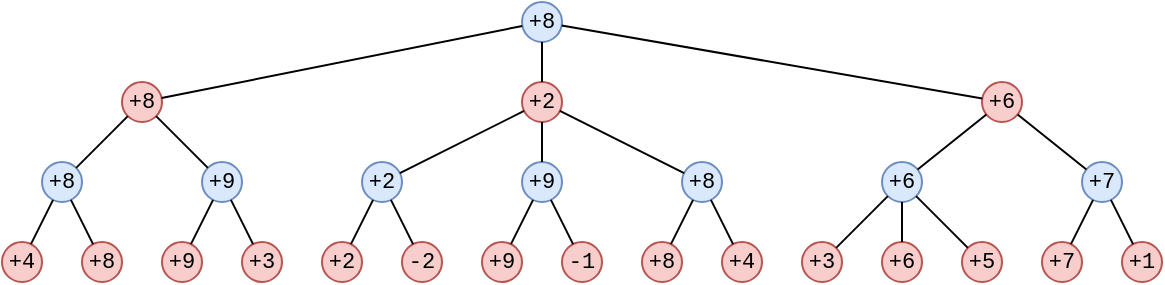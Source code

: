 <mxfile version="24.7.5">
  <diagram name="Page-1" id="nAOH3eZicdSQfYtLonMW">
    <mxGraphModel dx="1420" dy="899" grid="1" gridSize="10" guides="1" tooltips="1" connect="1" arrows="1" fold="1" page="1" pageScale="1" pageWidth="600" pageHeight="160" math="0" shadow="0">
      <root>
        <mxCell id="0" />
        <mxCell id="1" parent="0" />
        <mxCell id="9BBqrbZMhpgvefR6SsMU-2" value="+8" style="ellipse;whiteSpace=wrap;html=1;aspect=fixed;fontFamily=Courier New;fontSize=11;fillColor=#dae8fc;strokeColor=#6c8ebf;" parent="1" vertex="1">
          <mxGeometry x="270" y="10" width="20" height="20" as="geometry" />
        </mxCell>
        <mxCell id="9BBqrbZMhpgvefR6SsMU-8" value="+8" style="ellipse;whiteSpace=wrap;html=1;aspect=fixed;fontFamily=Courier New;fontSize=11;fillColor=#f8cecc;strokeColor=#b85450;" parent="1" vertex="1">
          <mxGeometry x="70" y="50" width="20" height="20" as="geometry" />
        </mxCell>
        <mxCell id="9BBqrbZMhpgvefR6SsMU-9" value="+2" style="ellipse;whiteSpace=wrap;html=1;aspect=fixed;fontFamily=Courier New;fontSize=11;fillColor=#f8cecc;strokeColor=#b85450;" parent="1" vertex="1">
          <mxGeometry x="270" y="50" width="20" height="20" as="geometry" />
        </mxCell>
        <mxCell id="9BBqrbZMhpgvefR6SsMU-10" value="+6" style="ellipse;whiteSpace=wrap;html=1;aspect=fixed;fontFamily=Courier New;fontSize=11;fillColor=#f8cecc;strokeColor=#b85450;" parent="1" vertex="1">
          <mxGeometry x="500" y="50" width="20" height="20" as="geometry" />
        </mxCell>
        <mxCell id="9BBqrbZMhpgvefR6SsMU-13" value="" style="endArrow=none;html=1;rounded=0;fontFamily=Courier New;fontSize=11;" parent="1" source="9BBqrbZMhpgvefR6SsMU-8" target="9BBqrbZMhpgvefR6SsMU-2" edge="1">
          <mxGeometry width="50" height="50" relative="1" as="geometry">
            <mxPoint x="440" y="180" as="sourcePoint" />
            <mxPoint x="490" y="130" as="targetPoint" />
          </mxGeometry>
        </mxCell>
        <mxCell id="9BBqrbZMhpgvefR6SsMU-14" value="" style="endArrow=none;html=1;rounded=0;fontFamily=Courier New;fontSize=11;" parent="1" source="9BBqrbZMhpgvefR6SsMU-9" target="9BBqrbZMhpgvefR6SsMU-2" edge="1">
          <mxGeometry width="50" height="50" relative="1" as="geometry">
            <mxPoint x="179" y="76" as="sourcePoint" />
            <mxPoint x="301" y="24" as="targetPoint" />
          </mxGeometry>
        </mxCell>
        <mxCell id="9BBqrbZMhpgvefR6SsMU-15" value="" style="endArrow=none;html=1;rounded=0;fontFamily=Courier New;fontSize=11;" parent="1" source="9BBqrbZMhpgvefR6SsMU-10" target="9BBqrbZMhpgvefR6SsMU-2" edge="1">
          <mxGeometry width="50" height="50" relative="1" as="geometry">
            <mxPoint x="189" y="86" as="sourcePoint" />
            <mxPoint x="311" y="34" as="targetPoint" />
          </mxGeometry>
        </mxCell>
        <mxCell id="9BBqrbZMhpgvefR6SsMU-16" value="+8" style="ellipse;whiteSpace=wrap;html=1;aspect=fixed;fontFamily=Courier New;fontSize=11;fillColor=#dae8fc;strokeColor=#6c8ebf;" parent="1" vertex="1">
          <mxGeometry x="30" y="90" width="20" height="20" as="geometry" />
        </mxCell>
        <mxCell id="9BBqrbZMhpgvefR6SsMU-17" value="+2" style="ellipse;whiteSpace=wrap;html=1;aspect=fixed;fontFamily=Courier New;fontSize=11;fillColor=#dae8fc;strokeColor=#6c8ebf;" parent="1" vertex="1">
          <mxGeometry x="190" y="90" width="20" height="20" as="geometry" />
        </mxCell>
        <mxCell id="9BBqrbZMhpgvefR6SsMU-18" value="+8" style="ellipse;whiteSpace=wrap;html=1;aspect=fixed;fontFamily=Courier New;fontSize=11;fillColor=#dae8fc;strokeColor=#6c8ebf;" parent="1" vertex="1">
          <mxGeometry x="350" y="90" width="20" height="20" as="geometry" />
        </mxCell>
        <mxCell id="9BBqrbZMhpgvefR6SsMU-19" value="+9" style="ellipse;whiteSpace=wrap;html=1;aspect=fixed;fontFamily=Courier New;fontSize=11;fillColor=#dae8fc;strokeColor=#6c8ebf;" parent="1" vertex="1">
          <mxGeometry x="110" y="90" width="20" height="20" as="geometry" />
        </mxCell>
        <mxCell id="9BBqrbZMhpgvefR6SsMU-20" value="+9" style="ellipse;whiteSpace=wrap;html=1;aspect=fixed;fontFamily=Courier New;fontSize=11;fillColor=#dae8fc;strokeColor=#6c8ebf;" parent="1" vertex="1">
          <mxGeometry x="270" y="90" width="20" height="20" as="geometry" />
        </mxCell>
        <mxCell id="9BBqrbZMhpgvefR6SsMU-21" value="+6" style="ellipse;whiteSpace=wrap;html=1;aspect=fixed;fontFamily=Courier New;fontSize=11;fillColor=#dae8fc;strokeColor=#6c8ebf;" parent="1" vertex="1">
          <mxGeometry x="450" y="90" width="20" height="20" as="geometry" />
        </mxCell>
        <mxCell id="9BBqrbZMhpgvefR6SsMU-23" value="+7" style="ellipse;whiteSpace=wrap;html=1;aspect=fixed;fontFamily=Courier New;fontSize=11;fillColor=#dae8fc;strokeColor=#6c8ebf;" parent="1" vertex="1">
          <mxGeometry x="550" y="90" width="20" height="20" as="geometry" />
        </mxCell>
        <mxCell id="9BBqrbZMhpgvefR6SsMU-24" value="" style="endArrow=none;html=1;rounded=0;fontFamily=Courier New;fontSize=11;" parent="1" source="9BBqrbZMhpgvefR6SsMU-16" target="9BBqrbZMhpgvefR6SsMU-8" edge="1">
          <mxGeometry width="50" height="50" relative="1" as="geometry">
            <mxPoint x="170" y="48" as="sourcePoint" />
            <mxPoint x="300" y="22" as="targetPoint" />
          </mxGeometry>
        </mxCell>
        <mxCell id="9BBqrbZMhpgvefR6SsMU-25" value="" style="endArrow=none;html=1;rounded=0;fontFamily=Courier New;fontSize=11;" parent="1" source="9BBqrbZMhpgvefR6SsMU-19" target="9BBqrbZMhpgvefR6SsMU-8" edge="1">
          <mxGeometry width="50" height="50" relative="1" as="geometry">
            <mxPoint x="97" y="113" as="sourcePoint" />
            <mxPoint x="153" y="57" as="targetPoint" />
          </mxGeometry>
        </mxCell>
        <mxCell id="9BBqrbZMhpgvefR6SsMU-26" value="" style="endArrow=none;html=1;rounded=0;fontFamily=Courier New;fontSize=11;" parent="1" source="9BBqrbZMhpgvefR6SsMU-17" target="9BBqrbZMhpgvefR6SsMU-9" edge="1">
          <mxGeometry width="50" height="50" relative="1" as="geometry">
            <mxPoint x="107" y="123" as="sourcePoint" />
            <mxPoint x="163" y="67" as="targetPoint" />
          </mxGeometry>
        </mxCell>
        <mxCell id="9BBqrbZMhpgvefR6SsMU-27" value="" style="endArrow=none;html=1;rounded=0;fontFamily=Courier New;fontSize=11;" parent="1" source="9BBqrbZMhpgvefR6SsMU-20" target="9BBqrbZMhpgvefR6SsMU-9" edge="1">
          <mxGeometry width="50" height="50" relative="1" as="geometry">
            <mxPoint x="117" y="133" as="sourcePoint" />
            <mxPoint x="173" y="77" as="targetPoint" />
          </mxGeometry>
        </mxCell>
        <mxCell id="9BBqrbZMhpgvefR6SsMU-28" value="" style="endArrow=none;html=1;rounded=0;fontFamily=Courier New;fontSize=11;" parent="1" source="9BBqrbZMhpgvefR6SsMU-18" target="9BBqrbZMhpgvefR6SsMU-9" edge="1">
          <mxGeometry width="50" height="50" relative="1" as="geometry">
            <mxPoint x="327" y="110" as="sourcePoint" />
            <mxPoint x="313" y="60" as="targetPoint" />
          </mxGeometry>
        </mxCell>
        <mxCell id="9BBqrbZMhpgvefR6SsMU-29" value="" style="endArrow=none;html=1;rounded=0;fontFamily=Courier New;fontSize=11;" parent="1" source="9BBqrbZMhpgvefR6SsMU-21" target="9BBqrbZMhpgvefR6SsMU-10" edge="1">
          <mxGeometry width="50" height="50" relative="1" as="geometry">
            <mxPoint x="337" y="120" as="sourcePoint" />
            <mxPoint x="323" y="70" as="targetPoint" />
          </mxGeometry>
        </mxCell>
        <mxCell id="9BBqrbZMhpgvefR6SsMU-30" value="" style="endArrow=none;html=1;rounded=0;fontFamily=Courier New;fontSize=11;" parent="1" source="9BBqrbZMhpgvefR6SsMU-23" target="9BBqrbZMhpgvefR6SsMU-10" edge="1">
          <mxGeometry width="50" height="50" relative="1" as="geometry">
            <mxPoint x="477" y="110" as="sourcePoint" />
            <mxPoint x="463" y="60" as="targetPoint" />
          </mxGeometry>
        </mxCell>
        <mxCell id="9BBqrbZMhpgvefR6SsMU-31" value="+4" style="ellipse;whiteSpace=wrap;html=1;aspect=fixed;fontFamily=Courier New;fontSize=11;fillColor=#f8cecc;strokeColor=#b85450;" parent="1" vertex="1">
          <mxGeometry x="10" y="130" width="20" height="20" as="geometry" />
        </mxCell>
        <mxCell id="9BBqrbZMhpgvefR6SsMU-32" value="+8" style="ellipse;whiteSpace=wrap;html=1;aspect=fixed;fontFamily=Courier New;fontSize=11;fillColor=#f8cecc;strokeColor=#b85450;" parent="1" vertex="1">
          <mxGeometry x="50" y="130" width="20" height="20" as="geometry" />
        </mxCell>
        <mxCell id="9BBqrbZMhpgvefR6SsMU-33" value="" style="endArrow=none;html=1;rounded=0;fontFamily=Courier New;fontSize=11;" parent="1" source="9BBqrbZMhpgvefR6SsMU-31" target="9BBqrbZMhpgvefR6SsMU-16" edge="1">
          <mxGeometry width="50" height="50" relative="1" as="geometry">
            <mxPoint x="-13" y="160" as="sourcePoint" />
            <mxPoint x="93" y="87" as="targetPoint" />
          </mxGeometry>
        </mxCell>
        <mxCell id="9BBqrbZMhpgvefR6SsMU-34" value="" style="endArrow=none;html=1;rounded=0;fontFamily=Courier New;fontSize=11;" parent="1" source="9BBqrbZMhpgvefR6SsMU-32" target="9BBqrbZMhpgvefR6SsMU-16" edge="1">
          <mxGeometry width="50" height="50" relative="1" as="geometry">
            <mxPoint x="127" y="150" as="sourcePoint" />
            <mxPoint x="109" y="85" as="targetPoint" />
          </mxGeometry>
        </mxCell>
        <mxCell id="9BBqrbZMhpgvefR6SsMU-35" value="+9" style="ellipse;whiteSpace=wrap;html=1;aspect=fixed;fontFamily=Courier New;fontSize=11;fillColor=#f8cecc;strokeColor=#b85450;" parent="1" vertex="1">
          <mxGeometry x="90" y="130" width="20" height="20" as="geometry" />
        </mxCell>
        <mxCell id="9BBqrbZMhpgvefR6SsMU-36" value="+3" style="ellipse;whiteSpace=wrap;html=1;aspect=fixed;fontFamily=Courier New;fontSize=11;fillColor=#f8cecc;strokeColor=#b85450;" parent="1" vertex="1">
          <mxGeometry x="130" y="130" width="20" height="20" as="geometry" />
        </mxCell>
        <mxCell id="9BBqrbZMhpgvefR6SsMU-37" value="" style="endArrow=none;html=1;rounded=0;fontFamily=Courier New;fontSize=11;" parent="1" source="9BBqrbZMhpgvefR6SsMU-35" target="9BBqrbZMhpgvefR6SsMU-19" edge="1">
          <mxGeometry width="50" height="50" relative="1" as="geometry">
            <mxPoint x="67" y="160" as="sourcePoint" />
            <mxPoint x="173" y="87" as="targetPoint" />
          </mxGeometry>
        </mxCell>
        <mxCell id="9BBqrbZMhpgvefR6SsMU-38" value="" style="endArrow=none;html=1;rounded=0;fontFamily=Courier New;fontSize=11;" parent="1" source="9BBqrbZMhpgvefR6SsMU-36" target="9BBqrbZMhpgvefR6SsMU-19" edge="1">
          <mxGeometry width="50" height="50" relative="1" as="geometry">
            <mxPoint x="207" y="150" as="sourcePoint" />
            <mxPoint x="189" y="85" as="targetPoint" />
          </mxGeometry>
        </mxCell>
        <mxCell id="9BBqrbZMhpgvefR6SsMU-39" value="+2" style="ellipse;whiteSpace=wrap;html=1;aspect=fixed;fontFamily=Courier New;fontSize=11;fillColor=#f8cecc;strokeColor=#b85450;" parent="1" vertex="1">
          <mxGeometry x="170" y="130" width="20" height="20" as="geometry" />
        </mxCell>
        <mxCell id="9BBqrbZMhpgvefR6SsMU-40" value="-2" style="ellipse;whiteSpace=wrap;html=1;aspect=fixed;fontFamily=Courier New;fontSize=11;fillColor=#f8cecc;strokeColor=#b85450;" parent="1" vertex="1">
          <mxGeometry x="210" y="130" width="20" height="20" as="geometry" />
        </mxCell>
        <mxCell id="9BBqrbZMhpgvefR6SsMU-41" value="" style="endArrow=none;html=1;rounded=0;fontFamily=Courier New;fontSize=11;" parent="1" source="9BBqrbZMhpgvefR6SsMU-39" target="9BBqrbZMhpgvefR6SsMU-17" edge="1">
          <mxGeometry width="50" height="50" relative="1" as="geometry">
            <mxPoint x="127" y="160" as="sourcePoint" />
            <mxPoint x="233" y="87" as="targetPoint" />
          </mxGeometry>
        </mxCell>
        <mxCell id="9BBqrbZMhpgvefR6SsMU-42" value="" style="endArrow=none;html=1;rounded=0;fontFamily=Courier New;fontSize=11;" parent="1" source="9BBqrbZMhpgvefR6SsMU-40" target="9BBqrbZMhpgvefR6SsMU-17" edge="1">
          <mxGeometry width="50" height="50" relative="1" as="geometry">
            <mxPoint x="267" y="150" as="sourcePoint" />
            <mxPoint x="249" y="85" as="targetPoint" />
          </mxGeometry>
        </mxCell>
        <mxCell id="9BBqrbZMhpgvefR6SsMU-43" value="+9" style="ellipse;whiteSpace=wrap;html=1;aspect=fixed;fontFamily=Courier New;fontSize=11;fillColor=#f8cecc;strokeColor=#b85450;" parent="1" vertex="1">
          <mxGeometry x="250" y="130" width="20" height="20" as="geometry" />
        </mxCell>
        <mxCell id="9BBqrbZMhpgvefR6SsMU-44" value="-1" style="ellipse;whiteSpace=wrap;html=1;aspect=fixed;fontFamily=Courier New;fontSize=11;fillColor=#f8cecc;strokeColor=#b85450;" parent="1" vertex="1">
          <mxGeometry x="290" y="130" width="20" height="20" as="geometry" />
        </mxCell>
        <mxCell id="9BBqrbZMhpgvefR6SsMU-45" value="" style="endArrow=none;html=1;rounded=0;fontFamily=Courier New;fontSize=11;" parent="1" source="9BBqrbZMhpgvefR6SsMU-43" target="9BBqrbZMhpgvefR6SsMU-20" edge="1">
          <mxGeometry width="50" height="50" relative="1" as="geometry">
            <mxPoint x="187" y="160" as="sourcePoint" />
            <mxPoint x="293" y="87" as="targetPoint" />
          </mxGeometry>
        </mxCell>
        <mxCell id="9BBqrbZMhpgvefR6SsMU-46" value="" style="endArrow=none;html=1;rounded=0;fontFamily=Courier New;fontSize=11;" parent="1" source="9BBqrbZMhpgvefR6SsMU-44" target="9BBqrbZMhpgvefR6SsMU-20" edge="1">
          <mxGeometry width="50" height="50" relative="1" as="geometry">
            <mxPoint x="327" y="150" as="sourcePoint" />
            <mxPoint x="309" y="85" as="targetPoint" />
          </mxGeometry>
        </mxCell>
        <mxCell id="9BBqrbZMhpgvefR6SsMU-47" value="+3" style="ellipse;whiteSpace=wrap;html=1;aspect=fixed;fontFamily=Courier New;fontSize=11;fillColor=#f8cecc;strokeColor=#b85450;" parent="1" vertex="1">
          <mxGeometry x="410" y="130" width="20" height="20" as="geometry" />
        </mxCell>
        <mxCell id="9BBqrbZMhpgvefR6SsMU-48" value="+6" style="ellipse;whiteSpace=wrap;html=1;aspect=fixed;fontFamily=Courier New;fontSize=11;fillColor=#f8cecc;strokeColor=#b85450;" parent="1" vertex="1">
          <mxGeometry x="450" y="130" width="20" height="20" as="geometry" />
        </mxCell>
        <mxCell id="9BBqrbZMhpgvefR6SsMU-49" value="" style="endArrow=none;html=1;rounded=0;fontFamily=Courier New;fontSize=11;" parent="1" source="9BBqrbZMhpgvefR6SsMU-47" target="9BBqrbZMhpgvefR6SsMU-21" edge="1">
          <mxGeometry width="50" height="50" relative="1" as="geometry">
            <mxPoint x="307" y="160" as="sourcePoint" />
            <mxPoint x="413" y="87" as="targetPoint" />
          </mxGeometry>
        </mxCell>
        <mxCell id="9BBqrbZMhpgvefR6SsMU-50" value="" style="endArrow=none;html=1;rounded=0;fontFamily=Courier New;fontSize=11;" parent="1" source="9BBqrbZMhpgvefR6SsMU-48" target="9BBqrbZMhpgvefR6SsMU-21" edge="1">
          <mxGeometry width="50" height="50" relative="1" as="geometry">
            <mxPoint x="447" y="150" as="sourcePoint" />
            <mxPoint x="429" y="85" as="targetPoint" />
          </mxGeometry>
        </mxCell>
        <mxCell id="9BBqrbZMhpgvefR6SsMU-51" value="+7" style="ellipse;whiteSpace=wrap;html=1;aspect=fixed;fontFamily=Courier New;fontSize=11;fillColor=#f8cecc;strokeColor=#b85450;" parent="1" vertex="1">
          <mxGeometry x="530" y="130" width="20" height="20" as="geometry" />
        </mxCell>
        <mxCell id="9BBqrbZMhpgvefR6SsMU-52" value="+1" style="ellipse;whiteSpace=wrap;html=1;aspect=fixed;fontFamily=Courier New;fontSize=11;fillColor=#f8cecc;strokeColor=#b85450;" parent="1" vertex="1">
          <mxGeometry x="570" y="130" width="20" height="20" as="geometry" />
        </mxCell>
        <mxCell id="9BBqrbZMhpgvefR6SsMU-53" value="" style="endArrow=none;html=1;rounded=0;fontFamily=Courier New;fontSize=11;" parent="1" source="9BBqrbZMhpgvefR6SsMU-51" target="9BBqrbZMhpgvefR6SsMU-23" edge="1">
          <mxGeometry width="50" height="50" relative="1" as="geometry">
            <mxPoint x="387" y="160" as="sourcePoint" />
            <mxPoint x="493" y="87" as="targetPoint" />
          </mxGeometry>
        </mxCell>
        <mxCell id="9BBqrbZMhpgvefR6SsMU-54" value="" style="endArrow=none;html=1;rounded=0;fontFamily=Courier New;fontSize=11;" parent="1" source="9BBqrbZMhpgvefR6SsMU-52" target="9BBqrbZMhpgvefR6SsMU-23" edge="1">
          <mxGeometry width="50" height="50" relative="1" as="geometry">
            <mxPoint x="527" y="150" as="sourcePoint" />
            <mxPoint x="509" y="85" as="targetPoint" />
          </mxGeometry>
        </mxCell>
        <mxCell id="9BBqrbZMhpgvefR6SsMU-55" value="+5" style="ellipse;whiteSpace=wrap;html=1;aspect=fixed;fontFamily=Courier New;fontSize=11;fillColor=#f8cecc;strokeColor=#b85450;" parent="1" vertex="1">
          <mxGeometry x="490" y="130" width="20" height="20" as="geometry" />
        </mxCell>
        <mxCell id="9BBqrbZMhpgvefR6SsMU-56" value="" style="endArrow=none;html=1;rounded=0;fontFamily=Courier New;fontSize=11;" parent="1" source="9BBqrbZMhpgvefR6SsMU-55" target="9BBqrbZMhpgvefR6SsMU-21" edge="1">
          <mxGeometry width="50" height="50" relative="1" as="geometry">
            <mxPoint x="467" y="150" as="sourcePoint" />
            <mxPoint x="449" y="85" as="targetPoint" />
          </mxGeometry>
        </mxCell>
        <mxCell id="9BBqrbZMhpgvefR6SsMU-57" value="+8" style="ellipse;whiteSpace=wrap;html=1;aspect=fixed;fontFamily=Courier New;fontSize=11;fillColor=#f8cecc;strokeColor=#b85450;" parent="1" vertex="1">
          <mxGeometry x="330" y="130" width="20" height="20" as="geometry" />
        </mxCell>
        <mxCell id="9BBqrbZMhpgvefR6SsMU-58" value="+4" style="ellipse;whiteSpace=wrap;html=1;aspect=fixed;fontFamily=Courier New;fontSize=11;fillColor=#f8cecc;strokeColor=#b85450;" parent="1" vertex="1">
          <mxGeometry x="370" y="130" width="20" height="20" as="geometry" />
        </mxCell>
        <mxCell id="9BBqrbZMhpgvefR6SsMU-59" value="" style="endArrow=none;html=1;rounded=0;fontFamily=Courier New;fontSize=11;" parent="1" source="9BBqrbZMhpgvefR6SsMU-57" target="9BBqrbZMhpgvefR6SsMU-18" edge="1">
          <mxGeometry width="50" height="50" relative="1" as="geometry">
            <mxPoint x="242" y="161" as="sourcePoint" />
            <mxPoint x="351" y="80" as="targetPoint" />
          </mxGeometry>
        </mxCell>
        <mxCell id="9BBqrbZMhpgvefR6SsMU-60" value="" style="endArrow=none;html=1;rounded=0;fontFamily=Courier New;fontSize=11;" parent="1" source="9BBqrbZMhpgvefR6SsMU-58" target="9BBqrbZMhpgvefR6SsMU-18" edge="1">
          <mxGeometry width="50" height="50" relative="1" as="geometry">
            <mxPoint x="382" y="151" as="sourcePoint" />
            <mxPoint x="357" y="81" as="targetPoint" />
          </mxGeometry>
        </mxCell>
      </root>
    </mxGraphModel>
  </diagram>
</mxfile>
